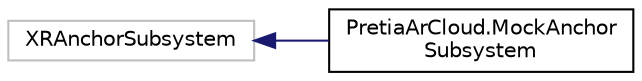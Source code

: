 digraph "Graphical Class Hierarchy"
{
 // LATEX_PDF_SIZE
  edge [fontname="Helvetica",fontsize="10",labelfontname="Helvetica",labelfontsize="10"];
  node [fontname="Helvetica",fontsize="10",shape=record];
  rankdir="LR";
  Node6 [label="XRAnchorSubsystem",height=0.2,width=0.4,color="grey75", fillcolor="white", style="filled",tooltip=" "];
  Node6 -> Node0 [dir="back",color="midnightblue",fontsize="10",style="solid",fontname="Helvetica"];
  Node0 [label="PretiaArCloud.MockAnchor\lSubsystem",height=0.2,width=0.4,color="black", fillcolor="white", style="filled",URL="$classPretiaArCloud_1_1MockAnchorSubsystem.html",tooltip=" "];
}
